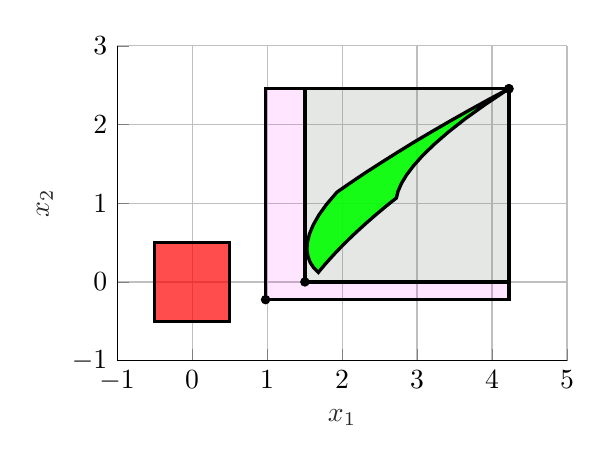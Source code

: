 % This file was created by matlab2tikz.
%
%The latest updates can be retrieved from
%  http://www.mathworks.com/matlabcentral/fileexchange/22022-matlab2tikz-matlab2tikz
%where you can also make suggestions and rate matlab2tikz.
%
\definecolor{mycolor1}{rgb}{1.0,0.0,1.0}%
%
\begin{tikzpicture}

\begin{axis}[%
width=5.714cm,
height=4cm,
at={(0cm,0cm)},
scale only axis,
xmin=-1,
xmax=5,
xtick={-1,  0,  1,  2,  3,  4,  5},
xlabel style={font=\color{white!15!black}},
xlabel={$x_1$},
ymin=-1,
ymax=3,
ytick={-1,  0,  1,  2,  3},
ylabel style={font=\color{white!15!black}},
ylabel={$x_2$},
axis background/.style={fill=white},
axis x line*=bottom,
axis y line*=left,
xmajorgrids,
ymajorgrids
]

\addplot[area legend, line width=1.2pt, draw=black, fill=red, fill opacity=0.7, forget plot]
table[row sep=crcr] {%
x	y\\
-0.5	-0.5\\
-0.4	-0.5\\
-0.3	-0.5\\
-0.2	-0.5\\
-0.1	-0.5\\
0	-0.5\\
0.1	-0.5\\
0.2	-0.5\\
0.3	-0.5\\
0.4	-0.5\\
0.5	-0.5\\
0.5	-0.4\\
0.5	-0.3\\
0.5	-0.2\\
0.5	-0.1\\
0.5	0\\
0.5	0.1\\
0.5	0.2\\
0.5	0.3\\
0.5	0.4\\
0.5	0.5\\
0.4	0.5\\
0.3	0.5\\
0.2	0.5\\
0.1	0.5\\
0	0.5\\
-0.1	0.5\\
-0.2	0.5\\
-0.3	0.5\\
-0.4	0.5\\
-0.5	0.5\\
-0.5	0.4\\
-0.5	0.3\\
-0.5	0.2\\
-0.5	0.1\\
-0.5	0\\
-0.5	-0.1\\
-0.5	-0.2\\
-0.5	-0.3\\
-0.5	-0.4\\
-0.5	-0.5\\
}--cycle;

\addplot[area legend, line width=1.2pt, draw=black, fill=mycolor1, fill opacity=0.1, forget plot]
table[row sep=crcr] {%
x	y\\
0.98	-0.224\\
1.304	-0.224\\
1.629	-0.224\\
1.953	-0.224\\
2.278	-0.224\\
2.602	-0.224\\
2.927	-0.224\\
3.251	-0.224\\
3.576	-0.224\\
3.9	-0.224\\
4.225	-0.224\\
4.225	0.044\\
4.225	0.312\\
4.225	0.58\\
4.225	0.848\\
4.225	1.116\\
4.225	1.383\\
4.225	1.651\\
4.225	1.919\\
4.225	2.187\\
4.225	2.455\\
3.9	2.455\\
3.576	2.455\\
3.251	2.455\\
2.927	2.455\\
2.602	2.455\\
2.278	2.455\\
1.953	2.455\\
1.629	2.455\\
1.304	2.455\\
0.98	2.455\\
0.98	2.187\\
0.98	1.919\\
0.98	1.651\\
0.98	1.383\\
0.98	1.116\\
0.98	0.848\\
0.98	0.58\\
0.98	0.312\\
0.98	0.044\\
0.98	-0.224\\
}--cycle;

\addplot[area legend, line width=1.2pt, draw=black, fill=green, fill opacity=0.1, forget plot]
table[row sep=crcr] {%
x	y\\
1.504	0.001\\
1.776	0.001\\
2.048	0.001\\
2.32	0.001\\
2.592	0.001\\
2.864	0.001\\
3.136	0.001\\
3.409	0.001\\
3.681	0.001\\
3.953	0.001\\
4.225	0.001\\
4.225	0.246\\
4.225	0.492\\
4.225	0.737\\
4.225	0.983\\
4.225	1.228\\
4.225	1.473\\
4.225	1.719\\
4.225	1.964\\
4.225	2.209\\
4.225	2.455\\
3.953	2.455\\
3.681	2.455\\
3.409	2.455\\
3.136	2.455\\
2.864	2.455\\
2.592	2.455\\
2.32	2.455\\
2.048	2.455\\
1.776	2.455\\
1.504	2.455\\
1.504	2.209\\
1.504	1.964\\
1.504	1.719\\
1.504	1.473\\
1.504	1.228\\
1.504	0.983\\
1.504	0.737\\
1.504	0.492\\
1.504	0.246\\
1.504	0.001\\
}--cycle;

\addplot[area legend, line width=1.2pt, draw=black, fill=green, fill opacity=0.9, forget plot]
table[row sep=crcr] {%
x	y\\
1.683	0.122\\
1.76	0.21\\
1.843	0.299\\
1.931	0.39\\
2.026	0.482\\
2.126	0.576\\
2.233	0.671\\
2.346	0.768\\
2.465	0.866\\
2.591	0.966\\
2.724	1.067\\
2.748	1.156\\
2.793	1.254\\
2.862	1.362\\
2.957	1.481\\
3.08	1.612\\
3.235	1.754\\
3.423	1.909\\
3.648	2.077\\
3.914	2.258\\
4.225	2.455\\
3.948	2.314\\
3.683	2.175\\
3.429	2.038\\
3.186	1.904\\
2.952	1.772\\
2.729	1.641\\
2.516	1.513\\
2.312	1.388\\
2.118	1.264\\
1.933	1.142\\
1.797	0.991\\
1.692	0.853\\
1.616	0.726\\
1.565	0.61\\
1.538	0.505\\
1.531	0.41\\
1.545	0.325\\
1.575	0.249\\
1.622	0.181\\
1.683	0.122\\
}--cycle;
\addplot[only marks, mark=*, mark options={}, mark size=1.5pt, color=black, fill=black] table[row sep=crcr]{%
x	y\\
0.98	-0.224\\
};
\addplot[only marks, mark=*, mark options={}, mark size=1.5pt, color=black, fill=black] table[row sep=crcr]{%
x	y\\
4.225	2.455\\
};
\addplot[only marks, mark=*, mark options={}, mark size=1.5pt, color=black, fill=black] table[row sep=crcr]{%
x	y\\
1.504	0.001\\
};
\addplot[only marks, mark=*, mark options={}, mark size=1.5pt, color=black, fill=black] table[row sep=crcr]{%
x	y\\
4.225	2.455\\
};
\end{axis}
\end{tikzpicture}%